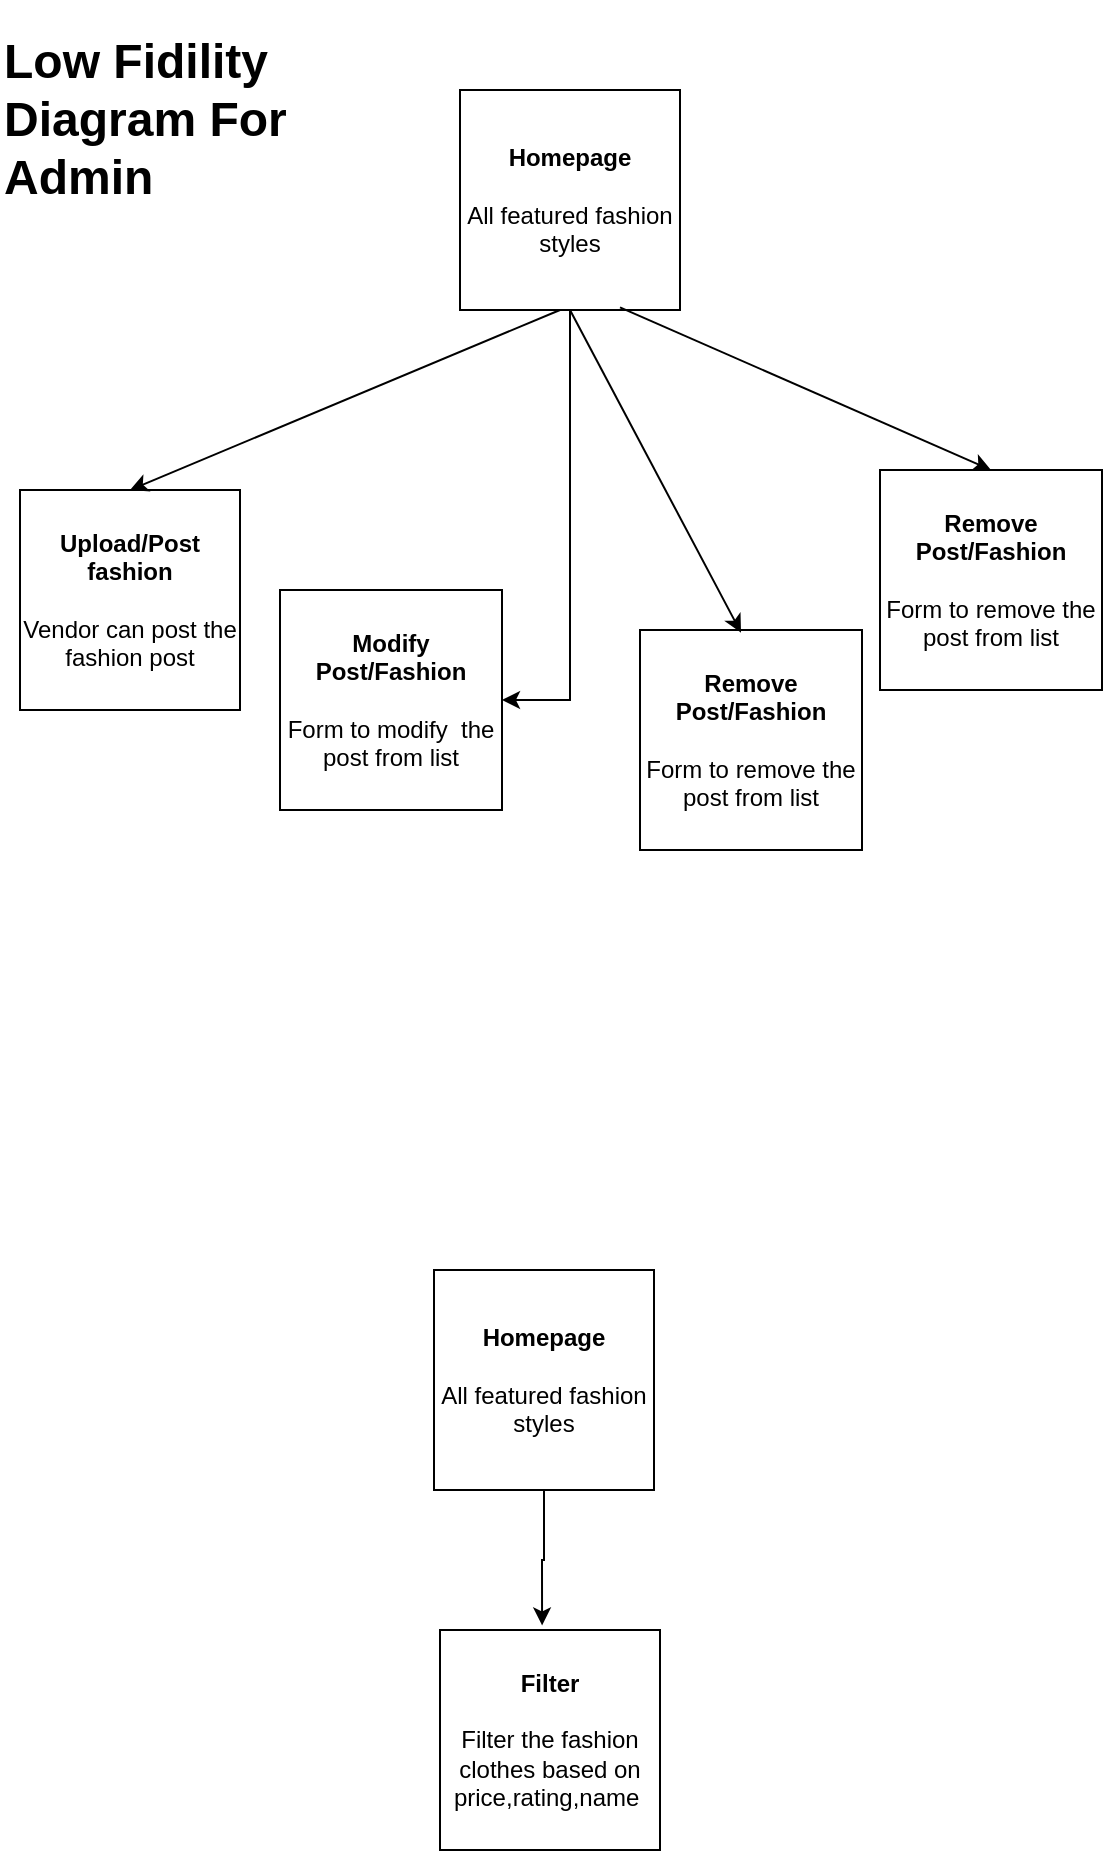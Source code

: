 <mxfile version="14.3.1" type="github">
  <diagram id="ZOGDau6fcGYZhB1DXoZ5" name="Page-1">
    <mxGraphModel dx="1233" dy="1621" grid="1" gridSize="10" guides="1" tooltips="1" connect="1" arrows="1" fold="1" page="1" pageScale="1" pageWidth="850" pageHeight="1100" math="0" shadow="0">
      <root>
        <mxCell id="0" />
        <mxCell id="1" parent="0" />
        <mxCell id="bZ5c2kXkyiVUN3aaywvR-6" style="edgeStyle=orthogonalEdgeStyle;rounded=0;orthogonalLoop=1;jettySize=auto;html=1;" edge="1" parent="1" source="o3ylIGyGbPHPlb7wriS4-1" target="bZ5c2kXkyiVUN3aaywvR-5">
          <mxGeometry relative="1" as="geometry">
            <Array as="points">
              <mxPoint x="425" y="190" />
              <mxPoint x="425" y="190" />
            </Array>
          </mxGeometry>
        </mxCell>
        <mxCell id="o3ylIGyGbPHPlb7wriS4-1" value="&lt;b&gt;Homepage&lt;/b&gt;&lt;br&gt;&lt;br&gt;All featured fashion styles" style="whiteSpace=wrap;html=1;aspect=fixed;" parent="1" vertex="1">
          <mxGeometry x="370" y="-80" width="110" height="110" as="geometry" />
        </mxCell>
        <mxCell id="o3ylIGyGbPHPlb7wriS4-3" value="&lt;div&gt;&lt;b&gt;Upload/Post fashion &lt;br&gt;&lt;/b&gt;&lt;/div&gt;&lt;div&gt;&lt;b&gt;&amp;nbsp;&lt;/b&gt;&lt;/div&gt;Vendor can post the fashion post" style="whiteSpace=wrap;html=1;aspect=fixed;" parent="1" vertex="1">
          <mxGeometry x="150" y="120" width="110" height="110" as="geometry" />
        </mxCell>
        <mxCell id="o3ylIGyGbPHPlb7wriS4-5" value="&lt;div&gt;&lt;b&gt;Remove Post/Fashion&lt;/b&gt;&lt;/div&gt;&lt;div&gt;&lt;b&gt;&lt;br&gt;&lt;/b&gt;&lt;/div&gt;Form to remove the post from list" style="whiteSpace=wrap;html=1;aspect=fixed;" parent="1" vertex="1">
          <mxGeometry x="460" y="190" width="111" height="110" as="geometry" />
        </mxCell>
        <mxCell id="o3ylIGyGbPHPlb7wriS4-6" value="&lt;b&gt;Filter&lt;/b&gt;&lt;br&gt;&lt;br&gt;Filter the fashion clothes based on price,rating,name&amp;nbsp;" style="whiteSpace=wrap;html=1;aspect=fixed;" parent="1" vertex="1">
          <mxGeometry x="360" y="690" width="110" height="110" as="geometry" />
        </mxCell>
        <mxCell id="bZ5c2kXkyiVUN3aaywvR-1" value="&lt;h1 align=&quot;left&quot;&gt;Low Fidility Diagram For Admin&lt;/h1&gt;" style="text;html=1;strokeColor=none;fillColor=none;align=left;verticalAlign=middle;whiteSpace=wrap;rounded=0;" vertex="1" parent="1">
          <mxGeometry x="140" y="-100" width="190" height="70" as="geometry" />
        </mxCell>
        <mxCell id="bZ5c2kXkyiVUN3aaywvR-2" value="" style="endArrow=classic;html=1;entryX=0.5;entryY=0;entryDx=0;entryDy=0;" edge="1" parent="1" target="o3ylIGyGbPHPlb7wriS4-3">
          <mxGeometry width="50" height="50" relative="1" as="geometry">
            <mxPoint x="420" y="30" as="sourcePoint" />
            <mxPoint x="195" y="100" as="targetPoint" />
          </mxGeometry>
        </mxCell>
        <mxCell id="bZ5c2kXkyiVUN3aaywvR-3" value="" style="endArrow=classic;html=1;exitX=0.5;exitY=1;exitDx=0;exitDy=0;entryX=0.455;entryY=0.012;entryDx=0;entryDy=0;entryPerimeter=0;" edge="1" parent="1" source="o3ylIGyGbPHPlb7wriS4-1" target="o3ylIGyGbPHPlb7wriS4-5">
          <mxGeometry width="50" height="50" relative="1" as="geometry">
            <mxPoint x="430" y="40" as="sourcePoint" />
            <mxPoint x="339.98" y="121.32" as="targetPoint" />
          </mxGeometry>
        </mxCell>
        <mxCell id="bZ5c2kXkyiVUN3aaywvR-5" value="&lt;div&gt;&lt;b&gt;Modify Post/Fashion&lt;/b&gt;&lt;/div&gt;&lt;br&gt;Form to modify&amp;nbsp; the post from list" style="whiteSpace=wrap;html=1;aspect=fixed;" vertex="1" parent="1">
          <mxGeometry x="280" y="170" width="111" height="110" as="geometry" />
        </mxCell>
        <mxCell id="bZ5c2kXkyiVUN3aaywvR-12" style="edgeStyle=orthogonalEdgeStyle;rounded=0;orthogonalLoop=1;jettySize=auto;html=1;entryX=0.464;entryY=-0.021;entryDx=0;entryDy=0;entryPerimeter=0;" edge="1" parent="1" source="bZ5c2kXkyiVUN3aaywvR-8" target="o3ylIGyGbPHPlb7wriS4-6">
          <mxGeometry relative="1" as="geometry">
            <Array as="points">
              <mxPoint x="412" y="655" />
              <mxPoint x="411" y="655" />
            </Array>
          </mxGeometry>
        </mxCell>
        <mxCell id="bZ5c2kXkyiVUN3aaywvR-8" value="&lt;b&gt;Homepage&lt;/b&gt;&lt;br&gt;&lt;br&gt;All featured fashion styles" style="whiteSpace=wrap;html=1;aspect=fixed;" vertex="1" parent="1">
          <mxGeometry x="357" y="510" width="110" height="110" as="geometry" />
        </mxCell>
        <mxCell id="bZ5c2kXkyiVUN3aaywvR-13" value="&lt;div&gt;&lt;b&gt;Remove Post/Fashion&lt;/b&gt;&lt;/div&gt;&lt;div&gt;&lt;b&gt;&lt;br&gt;&lt;/b&gt;&lt;/div&gt;Form to remove the post from list" style="whiteSpace=wrap;html=1;aspect=fixed;" vertex="1" parent="1">
          <mxGeometry x="580" y="110" width="111" height="110" as="geometry" />
        </mxCell>
        <mxCell id="bZ5c2kXkyiVUN3aaywvR-14" value="" style="endArrow=classic;html=1;exitX=0.5;exitY=1;exitDx=0;exitDy=0;entryX=0.5;entryY=0;entryDx=0;entryDy=0;" edge="1" parent="1" target="bZ5c2kXkyiVUN3aaywvR-13">
          <mxGeometry width="50" height="50" relative="1" as="geometry">
            <mxPoint x="450" y="28.68" as="sourcePoint" />
            <mxPoint x="574.505" y="160.0" as="targetPoint" />
          </mxGeometry>
        </mxCell>
      </root>
    </mxGraphModel>
  </diagram>
</mxfile>
